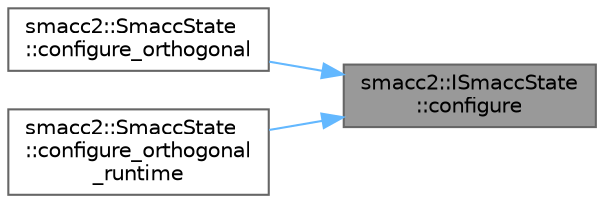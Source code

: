 digraph "smacc2::ISmaccState::configure"
{
 // LATEX_PDF_SIZE
  bgcolor="transparent";
  edge [fontname=Helvetica,fontsize=10,labelfontname=Helvetica,labelfontsize=10];
  node [fontname=Helvetica,fontsize=10,shape=box,height=0.2,width=0.4];
  rankdir="RL";
  Node1 [label="smacc2::ISmaccState\l::configure",height=0.2,width=0.4,color="gray40", fillcolor="grey60", style="filled", fontcolor="black",tooltip=" "];
  Node1 -> Node2 [dir="back",color="steelblue1",style="solid"];
  Node2 [label="smacc2::SmaccState\l::configure_orthogonal",height=0.2,width=0.4,color="grey40", fillcolor="white", style="filled",URL="$classsmacc2_1_1SmaccState.html#aeb080a6a67b39552c31e3ee16ae5336b",tooltip=" "];
  Node1 -> Node3 [dir="back",color="steelblue1",style="solid"];
  Node3 [label="smacc2::SmaccState\l::configure_orthogonal\l_runtime",height=0.2,width=0.4,color="grey40", fillcolor="white", style="filled",URL="$classsmacc2_1_1SmaccState.html#ae85964a63b9b2da623ee6f851fb0ffb4",tooltip=" "];
}
